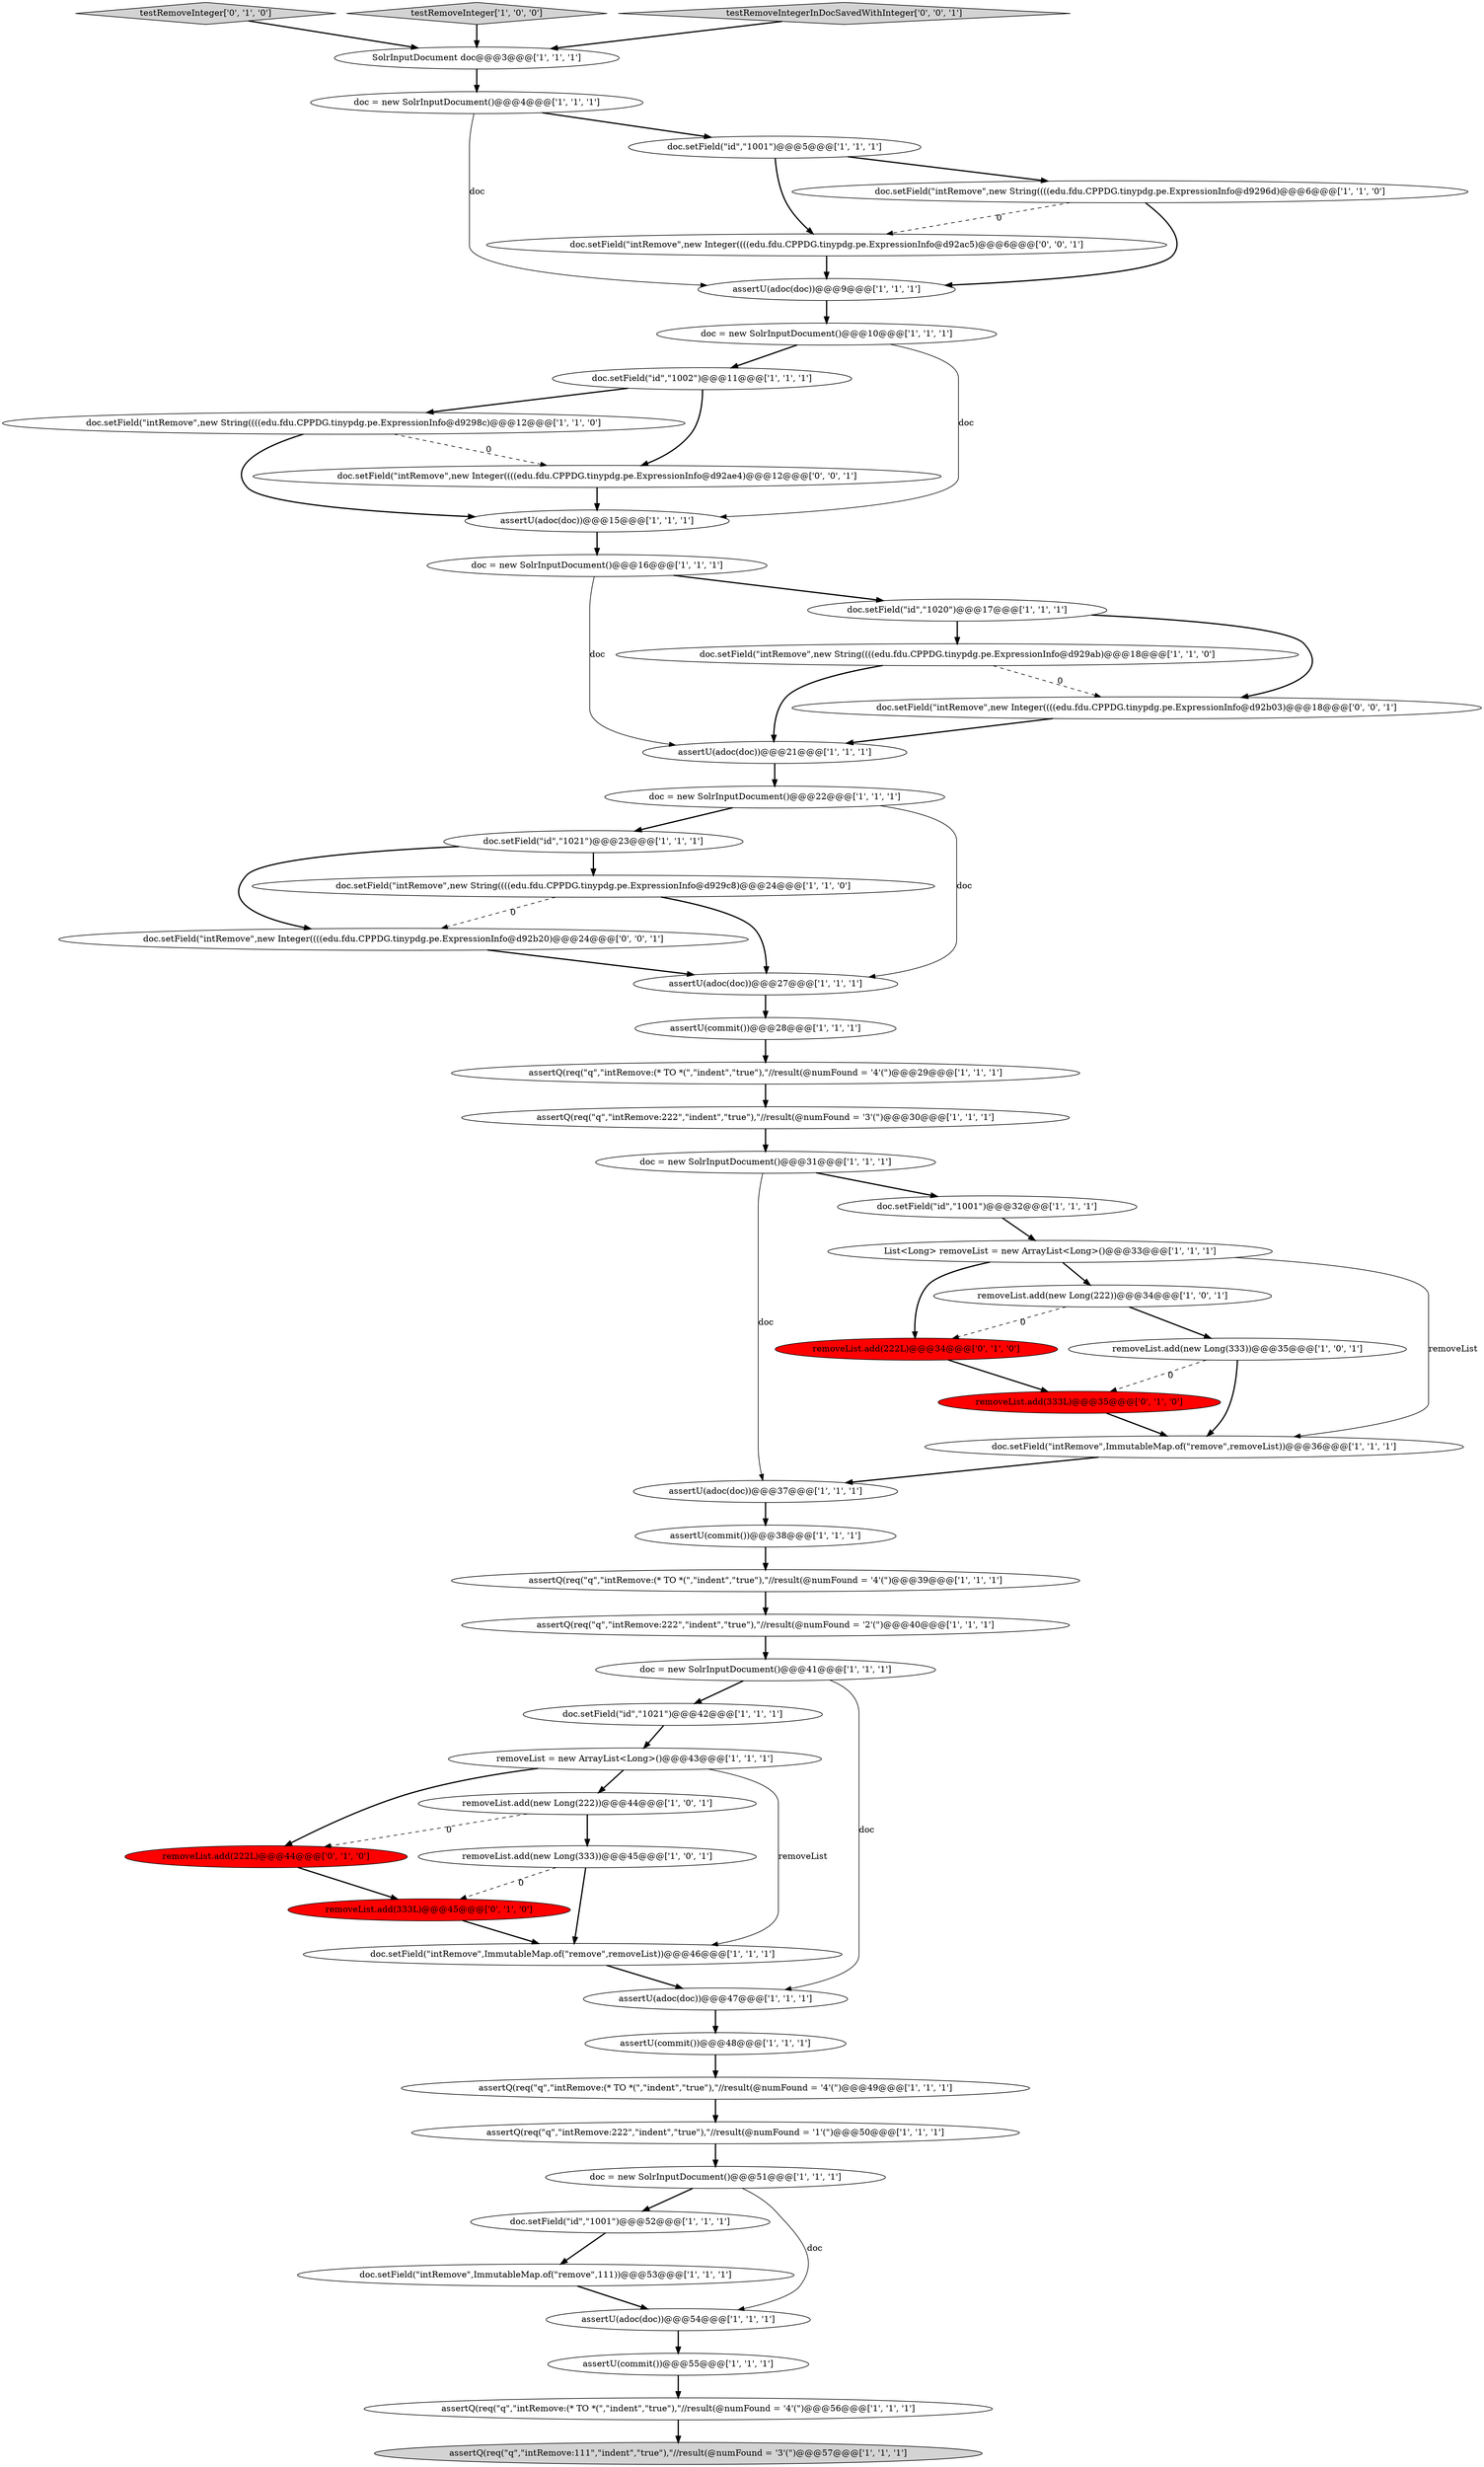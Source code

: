 digraph {
21 [style = filled, label = "assertU(adoc(doc))@@@54@@@['1', '1', '1']", fillcolor = white, shape = ellipse image = "AAA0AAABBB1BBB"];
52 [style = filled, label = "removeList.add(333L)@@@35@@@['0', '1', '0']", fillcolor = red, shape = ellipse image = "AAA1AAABBB2BBB"];
40 [style = filled, label = "assertU(adoc(doc))@@@37@@@['1', '1', '1']", fillcolor = white, shape = ellipse image = "AAA0AAABBB1BBB"];
46 [style = filled, label = "assertQ(req(\"q\",\"intRemove:(* TO *(\",\"indent\",\"true\"),\"//result(@numFound = '4'(\")@@@39@@@['1', '1', '1']", fillcolor = white, shape = ellipse image = "AAA0AAABBB1BBB"];
36 [style = filled, label = "doc = new SolrInputDocument()@@@16@@@['1', '1', '1']", fillcolor = white, shape = ellipse image = "AAA0AAABBB1BBB"];
44 [style = filled, label = "assertQ(req(\"q\",\"intRemove:(* TO *(\",\"indent\",\"true\"),\"//result(@numFound = '4'(\")@@@29@@@['1', '1', '1']", fillcolor = white, shape = ellipse image = "AAA0AAABBB1BBB"];
37 [style = filled, label = "doc.setField(\"id\",\"1001\")@@@32@@@['1', '1', '1']", fillcolor = white, shape = ellipse image = "AAA0AAABBB1BBB"];
51 [style = filled, label = "removeList.add(222L)@@@34@@@['0', '1', '0']", fillcolor = red, shape = ellipse image = "AAA1AAABBB2BBB"];
25 [style = filled, label = "doc = new SolrInputDocument()@@@4@@@['1', '1', '1']", fillcolor = white, shape = ellipse image = "AAA0AAABBB1BBB"];
38 [style = filled, label = "removeList.add(new Long(333))@@@35@@@['1', '0', '1']", fillcolor = white, shape = ellipse image = "AAA0AAABBB1BBB"];
4 [style = filled, label = "doc.setField(\"intRemove\",ImmutableMap.of(\"remove\",removeList))@@@46@@@['1', '1', '1']", fillcolor = white, shape = ellipse image = "AAA0AAABBB1BBB"];
9 [style = filled, label = "doc = new SolrInputDocument()@@@31@@@['1', '1', '1']", fillcolor = white, shape = ellipse image = "AAA0AAABBB1BBB"];
2 [style = filled, label = "assertU(commit())@@@28@@@['1', '1', '1']", fillcolor = white, shape = ellipse image = "AAA0AAABBB1BBB"];
8 [style = filled, label = "assertU(adoc(doc))@@@15@@@['1', '1', '1']", fillcolor = white, shape = ellipse image = "AAA0AAABBB1BBB"];
33 [style = filled, label = "doc.setField(\"intRemove\",ImmutableMap.of(\"remove\",111))@@@53@@@['1', '1', '1']", fillcolor = white, shape = ellipse image = "AAA0AAABBB1BBB"];
18 [style = filled, label = "assertU(commit())@@@38@@@['1', '1', '1']", fillcolor = white, shape = ellipse image = "AAA0AAABBB1BBB"];
54 [style = filled, label = "doc.setField(\"intRemove\",new Integer((((edu.fdu.CPPDG.tinypdg.pe.ExpressionInfo@d92ae4)@@@12@@@['0', '0', '1']", fillcolor = white, shape = ellipse image = "AAA0AAABBB3BBB"];
22 [style = filled, label = "doc = new SolrInputDocument()@@@41@@@['1', '1', '1']", fillcolor = white, shape = ellipse image = "AAA0AAABBB1BBB"];
20 [style = filled, label = "doc.setField(\"intRemove\",new String((((edu.fdu.CPPDG.tinypdg.pe.ExpressionInfo@d929c8)@@@24@@@['1', '1', '0']", fillcolor = white, shape = ellipse image = "AAA0AAABBB1BBB"];
34 [style = filled, label = "removeList.add(new Long(333))@@@45@@@['1', '0', '1']", fillcolor = white, shape = ellipse image = "AAA0AAABBB1BBB"];
48 [style = filled, label = "testRemoveInteger['0', '1', '0']", fillcolor = lightgray, shape = diamond image = "AAA0AAABBB2BBB"];
14 [style = filled, label = "doc.setField(\"id\",\"1021\")@@@42@@@['1', '1', '1']", fillcolor = white, shape = ellipse image = "AAA0AAABBB1BBB"];
23 [style = filled, label = "assertU(adoc(doc))@@@9@@@['1', '1', '1']", fillcolor = white, shape = ellipse image = "AAA0AAABBB1BBB"];
53 [style = filled, label = "doc.setField(\"intRemove\",new Integer((((edu.fdu.CPPDG.tinypdg.pe.ExpressionInfo@d92b20)@@@24@@@['0', '0', '1']", fillcolor = white, shape = ellipse image = "AAA0AAABBB3BBB"];
7 [style = filled, label = "doc = new SolrInputDocument()@@@51@@@['1', '1', '1']", fillcolor = white, shape = ellipse image = "AAA0AAABBB1BBB"];
39 [style = filled, label = "doc.setField(\"id\",\"1002\")@@@11@@@['1', '1', '1']", fillcolor = white, shape = ellipse image = "AAA0AAABBB1BBB"];
15 [style = filled, label = "assertQ(req(\"q\",\"intRemove:111\",\"indent\",\"true\"),\"//result(@numFound = '3'(\")@@@57@@@['1', '1', '1']", fillcolor = lightgray, shape = ellipse image = "AAA0AAABBB1BBB"];
26 [style = filled, label = "assertQ(req(\"q\",\"intRemove:(* TO *(\",\"indent\",\"true\"),\"//result(@numFound = '4'(\")@@@49@@@['1', '1', '1']", fillcolor = white, shape = ellipse image = "AAA0AAABBB1BBB"];
47 [style = filled, label = "removeList.add(new Long(222))@@@44@@@['1', '0', '1']", fillcolor = white, shape = ellipse image = "AAA0AAABBB1BBB"];
57 [style = filled, label = "doc.setField(\"intRemove\",new Integer((((edu.fdu.CPPDG.tinypdg.pe.ExpressionInfo@d92ac5)@@@6@@@['0', '0', '1']", fillcolor = white, shape = ellipse image = "AAA0AAABBB3BBB"];
16 [style = filled, label = "assertU(adoc(doc))@@@21@@@['1', '1', '1']", fillcolor = white, shape = ellipse image = "AAA0AAABBB1BBB"];
3 [style = filled, label = "assertU(adoc(doc))@@@47@@@['1', '1', '1']", fillcolor = white, shape = ellipse image = "AAA0AAABBB1BBB"];
24 [style = filled, label = "doc.setField(\"id\",\"1001\")@@@52@@@['1', '1', '1']", fillcolor = white, shape = ellipse image = "AAA0AAABBB1BBB"];
45 [style = filled, label = "removeList.add(new Long(222))@@@34@@@['1', '0', '1']", fillcolor = white, shape = ellipse image = "AAA0AAABBB1BBB"];
49 [style = filled, label = "removeList.add(333L)@@@45@@@['0', '1', '0']", fillcolor = red, shape = ellipse image = "AAA1AAABBB2BBB"];
50 [style = filled, label = "removeList.add(222L)@@@44@@@['0', '1', '0']", fillcolor = red, shape = ellipse image = "AAA1AAABBB2BBB"];
28 [style = filled, label = "SolrInputDocument doc@@@3@@@['1', '1', '1']", fillcolor = white, shape = ellipse image = "AAA0AAABBB1BBB"];
13 [style = filled, label = "assertQ(req(\"q\",\"intRemove:(* TO *(\",\"indent\",\"true\"),\"//result(@numFound = '4'(\")@@@56@@@['1', '1', '1']", fillcolor = white, shape = ellipse image = "AAA0AAABBB1BBB"];
5 [style = filled, label = "assertU(commit())@@@48@@@['1', '1', '1']", fillcolor = white, shape = ellipse image = "AAA0AAABBB1BBB"];
1 [style = filled, label = "testRemoveInteger['1', '0', '0']", fillcolor = lightgray, shape = diamond image = "AAA0AAABBB1BBB"];
55 [style = filled, label = "doc.setField(\"intRemove\",new Integer((((edu.fdu.CPPDG.tinypdg.pe.ExpressionInfo@d92b03)@@@18@@@['0', '0', '1']", fillcolor = white, shape = ellipse image = "AAA0AAABBB3BBB"];
56 [style = filled, label = "testRemoveIntegerInDocSavedWithInteger['0', '0', '1']", fillcolor = lightgray, shape = diamond image = "AAA0AAABBB3BBB"];
30 [style = filled, label = "assertU(adoc(doc))@@@27@@@['1', '1', '1']", fillcolor = white, shape = ellipse image = "AAA0AAABBB1BBB"];
12 [style = filled, label = "doc = new SolrInputDocument()@@@22@@@['1', '1', '1']", fillcolor = white, shape = ellipse image = "AAA0AAABBB1BBB"];
0 [style = filled, label = "doc.setField(\"intRemove\",new String((((edu.fdu.CPPDG.tinypdg.pe.ExpressionInfo@d9298c)@@@12@@@['1', '1', '0']", fillcolor = white, shape = ellipse image = "AAA0AAABBB1BBB"];
42 [style = filled, label = "List<Long> removeList = new ArrayList<Long>()@@@33@@@['1', '1', '1']", fillcolor = white, shape = ellipse image = "AAA0AAABBB1BBB"];
10 [style = filled, label = "doc.setField(\"intRemove\",new String((((edu.fdu.CPPDG.tinypdg.pe.ExpressionInfo@d9296d)@@@6@@@['1', '1', '0']", fillcolor = white, shape = ellipse image = "AAA0AAABBB1BBB"];
6 [style = filled, label = "assertQ(req(\"q\",\"intRemove:222\",\"indent\",\"true\"),\"//result(@numFound = '1'(\")@@@50@@@['1', '1', '1']", fillcolor = white, shape = ellipse image = "AAA0AAABBB1BBB"];
17 [style = filled, label = "removeList = new ArrayList<Long>()@@@43@@@['1', '1', '1']", fillcolor = white, shape = ellipse image = "AAA0AAABBB1BBB"];
41 [style = filled, label = "doc.setField(\"id\",\"1001\")@@@5@@@['1', '1', '1']", fillcolor = white, shape = ellipse image = "AAA0AAABBB1BBB"];
31 [style = filled, label = "doc.setField(\"intRemove\",ImmutableMap.of(\"remove\",removeList))@@@36@@@['1', '1', '1']", fillcolor = white, shape = ellipse image = "AAA0AAABBB1BBB"];
43 [style = filled, label = "doc.setField(\"id\",\"1021\")@@@23@@@['1', '1', '1']", fillcolor = white, shape = ellipse image = "AAA0AAABBB1BBB"];
29 [style = filled, label = "doc = new SolrInputDocument()@@@10@@@['1', '1', '1']", fillcolor = white, shape = ellipse image = "AAA0AAABBB1BBB"];
35 [style = filled, label = "doc.setField(\"id\",\"1020\")@@@17@@@['1', '1', '1']", fillcolor = white, shape = ellipse image = "AAA0AAABBB1BBB"];
32 [style = filled, label = "assertQ(req(\"q\",\"intRemove:222\",\"indent\",\"true\"),\"//result(@numFound = '3'(\")@@@30@@@['1', '1', '1']", fillcolor = white, shape = ellipse image = "AAA0AAABBB1BBB"];
27 [style = filled, label = "assertU(commit())@@@55@@@['1', '1', '1']", fillcolor = white, shape = ellipse image = "AAA0AAABBB1BBB"];
11 [style = filled, label = "assertQ(req(\"q\",\"intRemove:222\",\"indent\",\"true\"),\"//result(@numFound = '2'(\")@@@40@@@['1', '1', '1']", fillcolor = white, shape = ellipse image = "AAA0AAABBB1BBB"];
19 [style = filled, label = "doc.setField(\"intRemove\",new String((((edu.fdu.CPPDG.tinypdg.pe.ExpressionInfo@d929ab)@@@18@@@['1', '1', '0']", fillcolor = white, shape = ellipse image = "AAA0AAABBB1BBB"];
10->57 [style = dashed, label="0"];
27->13 [style = bold, label=""];
4->3 [style = bold, label=""];
7->21 [style = solid, label="doc"];
29->8 [style = solid, label="doc"];
36->16 [style = solid, label="doc"];
35->55 [style = bold, label=""];
21->27 [style = bold, label=""];
29->39 [style = bold, label=""];
42->45 [style = bold, label=""];
25->41 [style = bold, label=""];
17->47 [style = bold, label=""];
38->52 [style = dashed, label="0"];
43->20 [style = bold, label=""];
35->19 [style = bold, label=""];
5->26 [style = bold, label=""];
12->30 [style = solid, label="doc"];
14->17 [style = bold, label=""];
40->18 [style = bold, label=""];
53->30 [style = bold, label=""];
39->54 [style = bold, label=""];
38->31 [style = bold, label=""];
41->10 [style = bold, label=""];
51->52 [style = bold, label=""];
9->40 [style = solid, label="doc"];
26->6 [style = bold, label=""];
42->31 [style = solid, label="removeList"];
0->54 [style = dashed, label="0"];
41->57 [style = bold, label=""];
17->4 [style = solid, label="removeList"];
50->49 [style = bold, label=""];
9->37 [style = bold, label=""];
42->51 [style = bold, label=""];
46->11 [style = bold, label=""];
19->16 [style = bold, label=""];
23->29 [style = bold, label=""];
24->33 [style = bold, label=""];
32->9 [style = bold, label=""];
57->23 [style = bold, label=""];
54->8 [style = bold, label=""];
7->24 [style = bold, label=""];
8->36 [style = bold, label=""];
3->5 [style = bold, label=""];
1->28 [style = bold, label=""];
39->0 [style = bold, label=""];
17->50 [style = bold, label=""];
47->50 [style = dashed, label="0"];
10->23 [style = bold, label=""];
45->51 [style = dashed, label="0"];
44->32 [style = bold, label=""];
2->44 [style = bold, label=""];
45->38 [style = bold, label=""];
43->53 [style = bold, label=""];
56->28 [style = bold, label=""];
0->8 [style = bold, label=""];
52->31 [style = bold, label=""];
11->22 [style = bold, label=""];
28->25 [style = bold, label=""];
31->40 [style = bold, label=""];
18->46 [style = bold, label=""];
34->4 [style = bold, label=""];
20->53 [style = dashed, label="0"];
49->4 [style = bold, label=""];
19->55 [style = dashed, label="0"];
13->15 [style = bold, label=""];
55->16 [style = bold, label=""];
12->43 [style = bold, label=""];
36->35 [style = bold, label=""];
30->2 [style = bold, label=""];
20->30 [style = bold, label=""];
22->14 [style = bold, label=""];
47->34 [style = bold, label=""];
6->7 [style = bold, label=""];
33->21 [style = bold, label=""];
16->12 [style = bold, label=""];
48->28 [style = bold, label=""];
25->23 [style = solid, label="doc"];
22->3 [style = solid, label="doc"];
37->42 [style = bold, label=""];
34->49 [style = dashed, label="0"];
}
